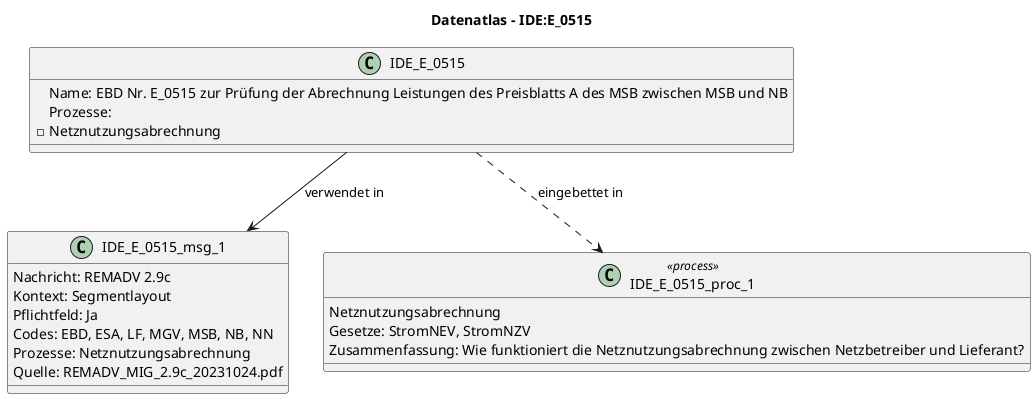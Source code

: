 @startuml
title Datenatlas – IDE:E_0515
class IDE_E_0515 {
  Name: EBD Nr. E_0515 zur Prüfung der Abrechnung Leistungen des Preisblatts A des MSB zwischen MSB und NB
  Prozesse:
    - Netznutzungsabrechnung
}
class IDE_E_0515_msg_1 {
  Nachricht: REMADV 2.9c
  Kontext: Segmentlayout
  Pflichtfeld: Ja
  Codes: EBD, ESA, LF, MGV, MSB, NB, NN
  Prozesse: Netznutzungsabrechnung
  Quelle: REMADV_MIG_2.9c_20231024.pdf
}
IDE_E_0515 --> IDE_E_0515_msg_1 : verwendet in
class IDE_E_0515_proc_1 <<process>> {
  Netznutzungsabrechnung
  Gesetze: StromNEV, StromNZV
  Zusammenfassung: Wie funktioniert die Netznutzungsabrechnung zwischen Netzbetreiber und Lieferant?
}
IDE_E_0515 ..> IDE_E_0515_proc_1 : eingebettet in
@enduml